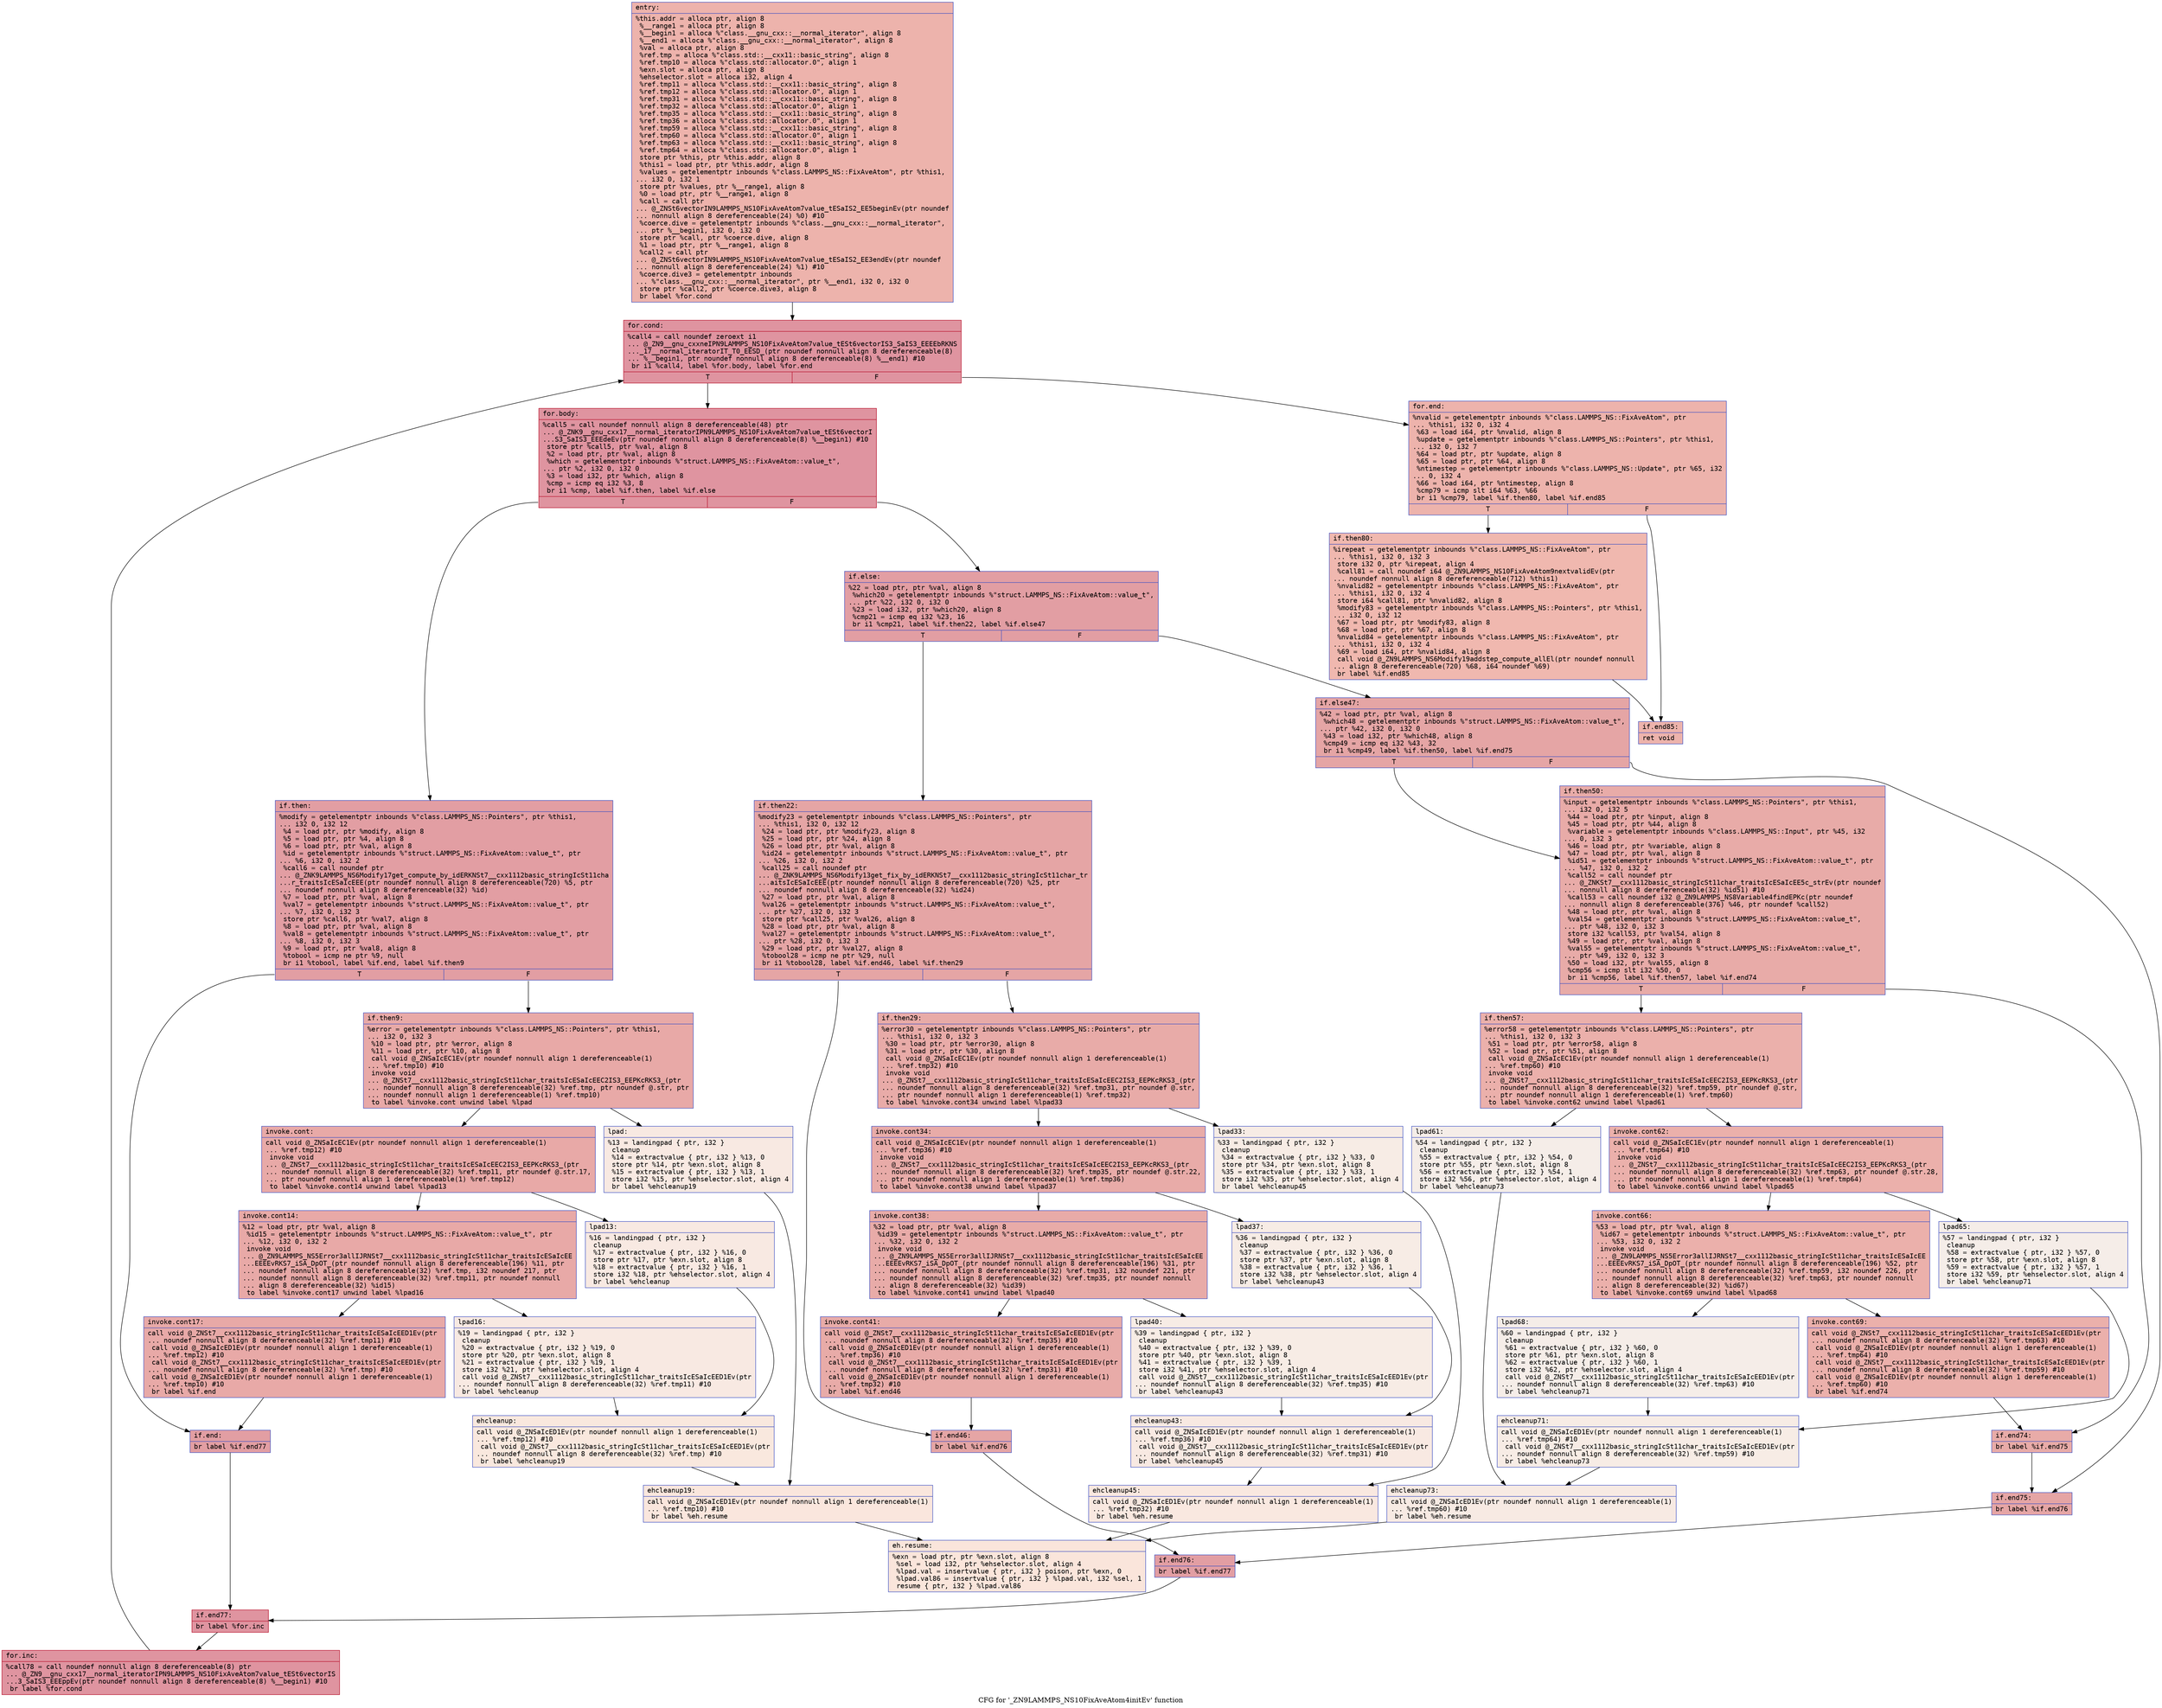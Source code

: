 digraph "CFG for '_ZN9LAMMPS_NS10FixAveAtom4initEv' function" {
	label="CFG for '_ZN9LAMMPS_NS10FixAveAtom4initEv' function";

	Node0x55d0866c9f00 [shape=record,color="#3d50c3ff", style=filled, fillcolor="#d6524470" fontname="Courier",label="{entry:\l|  %this.addr = alloca ptr, align 8\l  %__range1 = alloca ptr, align 8\l  %__begin1 = alloca %\"class.__gnu_cxx::__normal_iterator\", align 8\l  %__end1 = alloca %\"class.__gnu_cxx::__normal_iterator\", align 8\l  %val = alloca ptr, align 8\l  %ref.tmp = alloca %\"class.std::__cxx11::basic_string\", align 8\l  %ref.tmp10 = alloca %\"class.std::allocator.0\", align 1\l  %exn.slot = alloca ptr, align 8\l  %ehselector.slot = alloca i32, align 4\l  %ref.tmp11 = alloca %\"class.std::__cxx11::basic_string\", align 8\l  %ref.tmp12 = alloca %\"class.std::allocator.0\", align 1\l  %ref.tmp31 = alloca %\"class.std::__cxx11::basic_string\", align 8\l  %ref.tmp32 = alloca %\"class.std::allocator.0\", align 1\l  %ref.tmp35 = alloca %\"class.std::__cxx11::basic_string\", align 8\l  %ref.tmp36 = alloca %\"class.std::allocator.0\", align 1\l  %ref.tmp59 = alloca %\"class.std::__cxx11::basic_string\", align 8\l  %ref.tmp60 = alloca %\"class.std::allocator.0\", align 1\l  %ref.tmp63 = alloca %\"class.std::__cxx11::basic_string\", align 8\l  %ref.tmp64 = alloca %\"class.std::allocator.0\", align 1\l  store ptr %this, ptr %this.addr, align 8\l  %this1 = load ptr, ptr %this.addr, align 8\l  %values = getelementptr inbounds %\"class.LAMMPS_NS::FixAveAtom\", ptr %this1,\l... i32 0, i32 1\l  store ptr %values, ptr %__range1, align 8\l  %0 = load ptr, ptr %__range1, align 8\l  %call = call ptr\l... @_ZNSt6vectorIN9LAMMPS_NS10FixAveAtom7value_tESaIS2_EE5beginEv(ptr noundef\l... nonnull align 8 dereferenceable(24) %0) #10\l  %coerce.dive = getelementptr inbounds %\"class.__gnu_cxx::__normal_iterator\",\l... ptr %__begin1, i32 0, i32 0\l  store ptr %call, ptr %coerce.dive, align 8\l  %1 = load ptr, ptr %__range1, align 8\l  %call2 = call ptr\l... @_ZNSt6vectorIN9LAMMPS_NS10FixAveAtom7value_tESaIS2_EE3endEv(ptr noundef\l... nonnull align 8 dereferenceable(24) %1) #10\l  %coerce.dive3 = getelementptr inbounds\l... %\"class.__gnu_cxx::__normal_iterator\", ptr %__end1, i32 0, i32 0\l  store ptr %call2, ptr %coerce.dive3, align 8\l  br label %for.cond\l}"];
	Node0x55d0866c9f00 -> Node0x55d0866cb010[tooltip="entry -> for.cond\nProbability 100.00%" ];
	Node0x55d0866cb010 [shape=record,color="#b70d28ff", style=filled, fillcolor="#b70d2870" fontname="Courier",label="{for.cond:\l|  %call4 = call noundef zeroext i1\l... @_ZN9__gnu_cxxneIPN9LAMMPS_NS10FixAveAtom7value_tESt6vectorIS3_SaIS3_EEEEbRKNS\l..._17__normal_iteratorIT_T0_EESD_(ptr noundef nonnull align 8 dereferenceable(8)\l... %__begin1, ptr noundef nonnull align 8 dereferenceable(8) %__end1) #10\l  br i1 %call4, label %for.body, label %for.end\l|{<s0>T|<s1>F}}"];
	Node0x55d0866cb010:s0 -> Node0x55d0866cbb00[tooltip="for.cond -> for.body\nProbability 96.88%" ];
	Node0x55d0866cb010:s1 -> Node0x55d0866cbb80[tooltip="for.cond -> for.end\nProbability 3.12%" ];
	Node0x55d0866cbb00 [shape=record,color="#b70d28ff", style=filled, fillcolor="#b70d2870" fontname="Courier",label="{for.body:\l|  %call5 = call noundef nonnull align 8 dereferenceable(48) ptr\l... @_ZNK9__gnu_cxx17__normal_iteratorIPN9LAMMPS_NS10FixAveAtom7value_tESt6vectorI\l...S3_SaIS3_EEEdeEv(ptr noundef nonnull align 8 dereferenceable(8) %__begin1) #10\l  store ptr %call5, ptr %val, align 8\l  %2 = load ptr, ptr %val, align 8\l  %which = getelementptr inbounds %\"struct.LAMMPS_NS::FixAveAtom::value_t\",\l... ptr %2, i32 0, i32 0\l  %3 = load i32, ptr %which, align 8\l  %cmp = icmp eq i32 %3, 8\l  br i1 %cmp, label %if.then, label %if.else\l|{<s0>T|<s1>F}}"];
	Node0x55d0866cbb00:s0 -> Node0x55d0866cc0c0[tooltip="for.body -> if.then\nProbability 50.00%" ];
	Node0x55d0866cbb00:s1 -> Node0x55d0866cc130[tooltip="for.body -> if.else\nProbability 50.00%" ];
	Node0x55d0866cc0c0 [shape=record,color="#3d50c3ff", style=filled, fillcolor="#be242e70" fontname="Courier",label="{if.then:\l|  %modify = getelementptr inbounds %\"class.LAMMPS_NS::Pointers\", ptr %this1,\l... i32 0, i32 12\l  %4 = load ptr, ptr %modify, align 8\l  %5 = load ptr, ptr %4, align 8\l  %6 = load ptr, ptr %val, align 8\l  %id = getelementptr inbounds %\"struct.LAMMPS_NS::FixAveAtom::value_t\", ptr\l... %6, i32 0, i32 2\l  %call6 = call noundef ptr\l... @_ZNK9LAMMPS_NS6Modify17get_compute_by_idERKNSt7__cxx1112basic_stringIcSt11cha\l...r_traitsIcESaIcEEE(ptr noundef nonnull align 8 dereferenceable(720) %5, ptr\l... noundef nonnull align 8 dereferenceable(32) %id)\l  %7 = load ptr, ptr %val, align 8\l  %val7 = getelementptr inbounds %\"struct.LAMMPS_NS::FixAveAtom::value_t\", ptr\l... %7, i32 0, i32 3\l  store ptr %call6, ptr %val7, align 8\l  %8 = load ptr, ptr %val, align 8\l  %val8 = getelementptr inbounds %\"struct.LAMMPS_NS::FixAveAtom::value_t\", ptr\l... %8, i32 0, i32 3\l  %9 = load ptr, ptr %val8, align 8\l  %tobool = icmp ne ptr %9, null\l  br i1 %tobool, label %if.end, label %if.then9\l|{<s0>T|<s1>F}}"];
	Node0x55d0866cc0c0:s0 -> Node0x55d0866ccb50[tooltip="if.then -> if.end\nProbability 62.50%" ];
	Node0x55d0866cc0c0:s1 -> Node0x55d0866ccbc0[tooltip="if.then -> if.then9\nProbability 37.50%" ];
	Node0x55d0866ccbc0 [shape=record,color="#3d50c3ff", style=filled, fillcolor="#ca3b3770" fontname="Courier",label="{if.then9:\l|  %error = getelementptr inbounds %\"class.LAMMPS_NS::Pointers\", ptr %this1,\l... i32 0, i32 3\l  %10 = load ptr, ptr %error, align 8\l  %11 = load ptr, ptr %10, align 8\l  call void @_ZNSaIcEC1Ev(ptr noundef nonnull align 1 dereferenceable(1)\l... %ref.tmp10) #10\l  invoke void\l... @_ZNSt7__cxx1112basic_stringIcSt11char_traitsIcESaIcEEC2IS3_EEPKcRKS3_(ptr\l... noundef nonnull align 8 dereferenceable(32) %ref.tmp, ptr noundef @.str, ptr\l... noundef nonnull align 1 dereferenceable(1) %ref.tmp10)\l          to label %invoke.cont unwind label %lpad\l}"];
	Node0x55d0866ccbc0 -> Node0x55d0866cd050[tooltip="if.then9 -> invoke.cont\nProbability 100.00%" ];
	Node0x55d0866ccbc0 -> Node0x55d0866cd0d0[tooltip="if.then9 -> lpad\nProbability 0.00%" ];
	Node0x55d0866cd050 [shape=record,color="#3d50c3ff", style=filled, fillcolor="#ca3b3770" fontname="Courier",label="{invoke.cont:\l|  call void @_ZNSaIcEC1Ev(ptr noundef nonnull align 1 dereferenceable(1)\l... %ref.tmp12) #10\l  invoke void\l... @_ZNSt7__cxx1112basic_stringIcSt11char_traitsIcESaIcEEC2IS3_EEPKcRKS3_(ptr\l... noundef nonnull align 8 dereferenceable(32) %ref.tmp11, ptr noundef @.str.17,\l... ptr noundef nonnull align 1 dereferenceable(1) %ref.tmp12)\l          to label %invoke.cont14 unwind label %lpad13\l}"];
	Node0x55d0866cd050 -> Node0x55d0866cd3f0[tooltip="invoke.cont -> invoke.cont14\nProbability 100.00%" ];
	Node0x55d0866cd050 -> Node0x55d0866cd440[tooltip="invoke.cont -> lpad13\nProbability 0.00%" ];
	Node0x55d0866cd3f0 [shape=record,color="#3d50c3ff", style=filled, fillcolor="#ca3b3770" fontname="Courier",label="{invoke.cont14:\l|  %12 = load ptr, ptr %val, align 8\l  %id15 = getelementptr inbounds %\"struct.LAMMPS_NS::FixAveAtom::value_t\", ptr\l... %12, i32 0, i32 2\l  invoke void\l... @_ZN9LAMMPS_NS5Error3allIJRNSt7__cxx1112basic_stringIcSt11char_traitsIcESaIcEE\l...EEEEvRKS7_iSA_DpOT_(ptr noundef nonnull align 8 dereferenceable(196) %11, ptr\l... noundef nonnull align 8 dereferenceable(32) %ref.tmp, i32 noundef 217, ptr\l... noundef nonnull align 8 dereferenceable(32) %ref.tmp11, ptr noundef nonnull\l... align 8 dereferenceable(32) %id15)\l          to label %invoke.cont17 unwind label %lpad16\l}"];
	Node0x55d0866cd3f0 -> Node0x55d0866cd3a0[tooltip="invoke.cont14 -> invoke.cont17\nProbability 100.00%" ];
	Node0x55d0866cd3f0 -> Node0x55d0866cde00[tooltip="invoke.cont14 -> lpad16\nProbability 0.00%" ];
	Node0x55d0866cd3a0 [shape=record,color="#3d50c3ff", style=filled, fillcolor="#ca3b3770" fontname="Courier",label="{invoke.cont17:\l|  call void @_ZNSt7__cxx1112basic_stringIcSt11char_traitsIcESaIcEED1Ev(ptr\l... noundef nonnull align 8 dereferenceable(32) %ref.tmp11) #10\l  call void @_ZNSaIcED1Ev(ptr noundef nonnull align 1 dereferenceable(1)\l... %ref.tmp12) #10\l  call void @_ZNSt7__cxx1112basic_stringIcSt11char_traitsIcESaIcEED1Ev(ptr\l... noundef nonnull align 8 dereferenceable(32) %ref.tmp) #10\l  call void @_ZNSaIcED1Ev(ptr noundef nonnull align 1 dereferenceable(1)\l... %ref.tmp10) #10\l  br label %if.end\l}"];
	Node0x55d0866cd3a0 -> Node0x55d0866ccb50[tooltip="invoke.cont17 -> if.end\nProbability 100.00%" ];
	Node0x55d0866cd0d0 [shape=record,color="#3d50c3ff", style=filled, fillcolor="#efcebd70" fontname="Courier",label="{lpad:\l|  %13 = landingpad \{ ptr, i32 \}\l          cleanup\l  %14 = extractvalue \{ ptr, i32 \} %13, 0\l  store ptr %14, ptr %exn.slot, align 8\l  %15 = extractvalue \{ ptr, i32 \} %13, 1\l  store i32 %15, ptr %ehselector.slot, align 4\l  br label %ehcleanup19\l}"];
	Node0x55d0866cd0d0 -> Node0x55d0866ce750[tooltip="lpad -> ehcleanup19\nProbability 100.00%" ];
	Node0x55d0866cd440 [shape=record,color="#3d50c3ff", style=filled, fillcolor="#efcebd70" fontname="Courier",label="{lpad13:\l|  %16 = landingpad \{ ptr, i32 \}\l          cleanup\l  %17 = extractvalue \{ ptr, i32 \} %16, 0\l  store ptr %17, ptr %exn.slot, align 8\l  %18 = extractvalue \{ ptr, i32 \} %16, 1\l  store i32 %18, ptr %ehselector.slot, align 4\l  br label %ehcleanup\l}"];
	Node0x55d0866cd440 -> Node0x55d0866cea50[tooltip="lpad13 -> ehcleanup\nProbability 100.00%" ];
	Node0x55d0866cde00 [shape=record,color="#3d50c3ff", style=filled, fillcolor="#efcebd70" fontname="Courier",label="{lpad16:\l|  %19 = landingpad \{ ptr, i32 \}\l          cleanup\l  %20 = extractvalue \{ ptr, i32 \} %19, 0\l  store ptr %20, ptr %exn.slot, align 8\l  %21 = extractvalue \{ ptr, i32 \} %19, 1\l  store i32 %21, ptr %ehselector.slot, align 4\l  call void @_ZNSt7__cxx1112basic_stringIcSt11char_traitsIcESaIcEED1Ev(ptr\l... noundef nonnull align 8 dereferenceable(32) %ref.tmp11) #10\l  br label %ehcleanup\l}"];
	Node0x55d0866cde00 -> Node0x55d0866cea50[tooltip="lpad16 -> ehcleanup\nProbability 100.00%" ];
	Node0x55d0866cea50 [shape=record,color="#3d50c3ff", style=filled, fillcolor="#f2cab570" fontname="Courier",label="{ehcleanup:\l|  call void @_ZNSaIcED1Ev(ptr noundef nonnull align 1 dereferenceable(1)\l... %ref.tmp12) #10\l  call void @_ZNSt7__cxx1112basic_stringIcSt11char_traitsIcESaIcEED1Ev(ptr\l... noundef nonnull align 8 dereferenceable(32) %ref.tmp) #10\l  br label %ehcleanup19\l}"];
	Node0x55d0866cea50 -> Node0x55d0866ce750[tooltip="ehcleanup -> ehcleanup19\nProbability 100.00%" ];
	Node0x55d0866ce750 [shape=record,color="#3d50c3ff", style=filled, fillcolor="#f3c7b170" fontname="Courier",label="{ehcleanup19:\l|  call void @_ZNSaIcED1Ev(ptr noundef nonnull align 1 dereferenceable(1)\l... %ref.tmp10) #10\l  br label %eh.resume\l}"];
	Node0x55d0866ce750 -> Node0x55d0866cf360[tooltip="ehcleanup19 -> eh.resume\nProbability 100.00%" ];
	Node0x55d0866ccb50 [shape=record,color="#3d50c3ff", style=filled, fillcolor="#be242e70" fontname="Courier",label="{if.end:\l|  br label %if.end77\l}"];
	Node0x55d0866ccb50 -> Node0x55d0866cf420[tooltip="if.end -> if.end77\nProbability 100.00%" ];
	Node0x55d0866cc130 [shape=record,color="#3d50c3ff", style=filled, fillcolor="#be242e70" fontname="Courier",label="{if.else:\l|  %22 = load ptr, ptr %val, align 8\l  %which20 = getelementptr inbounds %\"struct.LAMMPS_NS::FixAveAtom::value_t\",\l... ptr %22, i32 0, i32 0\l  %23 = load i32, ptr %which20, align 8\l  %cmp21 = icmp eq i32 %23, 16\l  br i1 %cmp21, label %if.then22, label %if.else47\l|{<s0>T|<s1>F}}"];
	Node0x55d0866cc130:s0 -> Node0x55d0866cf780[tooltip="if.else -> if.then22\nProbability 50.00%" ];
	Node0x55d0866cc130:s1 -> Node0x55d0866cf800[tooltip="if.else -> if.else47\nProbability 50.00%" ];
	Node0x55d0866cf780 [shape=record,color="#3d50c3ff", style=filled, fillcolor="#c5333470" fontname="Courier",label="{if.then22:\l|  %modify23 = getelementptr inbounds %\"class.LAMMPS_NS::Pointers\", ptr\l... %this1, i32 0, i32 12\l  %24 = load ptr, ptr %modify23, align 8\l  %25 = load ptr, ptr %24, align 8\l  %26 = load ptr, ptr %val, align 8\l  %id24 = getelementptr inbounds %\"struct.LAMMPS_NS::FixAveAtom::value_t\", ptr\l... %26, i32 0, i32 2\l  %call25 = call noundef ptr\l... @_ZNK9LAMMPS_NS6Modify13get_fix_by_idERKNSt7__cxx1112basic_stringIcSt11char_tr\l...aitsIcESaIcEEE(ptr noundef nonnull align 8 dereferenceable(720) %25, ptr\l... noundef nonnull align 8 dereferenceable(32) %id24)\l  %27 = load ptr, ptr %val, align 8\l  %val26 = getelementptr inbounds %\"struct.LAMMPS_NS::FixAveAtom::value_t\",\l... ptr %27, i32 0, i32 3\l  store ptr %call25, ptr %val26, align 8\l  %28 = load ptr, ptr %val, align 8\l  %val27 = getelementptr inbounds %\"struct.LAMMPS_NS::FixAveAtom::value_t\",\l... ptr %28, i32 0, i32 3\l  %29 = load ptr, ptr %val27, align 8\l  %tobool28 = icmp ne ptr %29, null\l  br i1 %tobool28, label %if.end46, label %if.then29\l|{<s0>T|<s1>F}}"];
	Node0x55d0866cf780:s0 -> Node0x55d0866d0330[tooltip="if.then22 -> if.end46\nProbability 62.50%" ];
	Node0x55d0866cf780:s1 -> Node0x55d0866d03b0[tooltip="if.then22 -> if.then29\nProbability 37.50%" ];
	Node0x55d0866d03b0 [shape=record,color="#3d50c3ff", style=filled, fillcolor="#cc403a70" fontname="Courier",label="{if.then29:\l|  %error30 = getelementptr inbounds %\"class.LAMMPS_NS::Pointers\", ptr\l... %this1, i32 0, i32 3\l  %30 = load ptr, ptr %error30, align 8\l  %31 = load ptr, ptr %30, align 8\l  call void @_ZNSaIcEC1Ev(ptr noundef nonnull align 1 dereferenceable(1)\l... %ref.tmp32) #10\l  invoke void\l... @_ZNSt7__cxx1112basic_stringIcSt11char_traitsIcESaIcEEC2IS3_EEPKcRKS3_(ptr\l... noundef nonnull align 8 dereferenceable(32) %ref.tmp31, ptr noundef @.str,\l... ptr noundef nonnull align 1 dereferenceable(1) %ref.tmp32)\l          to label %invoke.cont34 unwind label %lpad33\l}"];
	Node0x55d0866d03b0 -> Node0x55d0866d08a0[tooltip="if.then29 -> invoke.cont34\nProbability 100.00%" ];
	Node0x55d0866d03b0 -> Node0x55d0866d0920[tooltip="if.then29 -> lpad33\nProbability 0.00%" ];
	Node0x55d0866d08a0 [shape=record,color="#3d50c3ff", style=filled, fillcolor="#cc403a70" fontname="Courier",label="{invoke.cont34:\l|  call void @_ZNSaIcEC1Ev(ptr noundef nonnull align 1 dereferenceable(1)\l... %ref.tmp36) #10\l  invoke void\l... @_ZNSt7__cxx1112basic_stringIcSt11char_traitsIcESaIcEEC2IS3_EEPKcRKS3_(ptr\l... noundef nonnull align 8 dereferenceable(32) %ref.tmp35, ptr noundef @.str.22,\l... ptr noundef nonnull align 1 dereferenceable(1) %ref.tmp36)\l          to label %invoke.cont38 unwind label %lpad37\l}"];
	Node0x55d0866d08a0 -> Node0x55d0866d0ca0[tooltip="invoke.cont34 -> invoke.cont38\nProbability 100.00%" ];
	Node0x55d0866d08a0 -> Node0x55d0866d0cf0[tooltip="invoke.cont34 -> lpad37\nProbability 0.00%" ];
	Node0x55d0866d0ca0 [shape=record,color="#3d50c3ff", style=filled, fillcolor="#cc403a70" fontname="Courier",label="{invoke.cont38:\l|  %32 = load ptr, ptr %val, align 8\l  %id39 = getelementptr inbounds %\"struct.LAMMPS_NS::FixAveAtom::value_t\", ptr\l... %32, i32 0, i32 2\l  invoke void\l... @_ZN9LAMMPS_NS5Error3allIJRNSt7__cxx1112basic_stringIcSt11char_traitsIcESaIcEE\l...EEEEvRKS7_iSA_DpOT_(ptr noundef nonnull align 8 dereferenceable(196) %31, ptr\l... noundef nonnull align 8 dereferenceable(32) %ref.tmp31, i32 noundef 221, ptr\l... noundef nonnull align 8 dereferenceable(32) %ref.tmp35, ptr noundef nonnull\l... align 8 dereferenceable(32) %id39)\l          to label %invoke.cont41 unwind label %lpad40\l}"];
	Node0x55d0866d0ca0 -> Node0x55d0866d0c50[tooltip="invoke.cont38 -> invoke.cont41\nProbability 100.00%" ];
	Node0x55d0866d0ca0 -> Node0x55d0866d10f0[tooltip="invoke.cont38 -> lpad40\nProbability 0.00%" ];
	Node0x55d0866d0c50 [shape=record,color="#3d50c3ff", style=filled, fillcolor="#cc403a70" fontname="Courier",label="{invoke.cont41:\l|  call void @_ZNSt7__cxx1112basic_stringIcSt11char_traitsIcESaIcEED1Ev(ptr\l... noundef nonnull align 8 dereferenceable(32) %ref.tmp35) #10\l  call void @_ZNSaIcED1Ev(ptr noundef nonnull align 1 dereferenceable(1)\l... %ref.tmp36) #10\l  call void @_ZNSt7__cxx1112basic_stringIcSt11char_traitsIcESaIcEED1Ev(ptr\l... noundef nonnull align 8 dereferenceable(32) %ref.tmp31) #10\l  call void @_ZNSaIcED1Ev(ptr noundef nonnull align 1 dereferenceable(1)\l... %ref.tmp32) #10\l  br label %if.end46\l}"];
	Node0x55d0866d0c50 -> Node0x55d0866d0330[tooltip="invoke.cont41 -> if.end46\nProbability 100.00%" ];
	Node0x55d0866d0920 [shape=record,color="#3d50c3ff", style=filled, fillcolor="#ecd3c570" fontname="Courier",label="{lpad33:\l|  %33 = landingpad \{ ptr, i32 \}\l          cleanup\l  %34 = extractvalue \{ ptr, i32 \} %33, 0\l  store ptr %34, ptr %exn.slot, align 8\l  %35 = extractvalue \{ ptr, i32 \} %33, 1\l  store i32 %35, ptr %ehselector.slot, align 4\l  br label %ehcleanup45\l}"];
	Node0x55d0866d0920 -> Node0x55d0866d1a40[tooltip="lpad33 -> ehcleanup45\nProbability 100.00%" ];
	Node0x55d0866d0cf0 [shape=record,color="#3d50c3ff", style=filled, fillcolor="#ecd3c570" fontname="Courier",label="{lpad37:\l|  %36 = landingpad \{ ptr, i32 \}\l          cleanup\l  %37 = extractvalue \{ ptr, i32 \} %36, 0\l  store ptr %37, ptr %exn.slot, align 8\l  %38 = extractvalue \{ ptr, i32 \} %36, 1\l  store i32 %38, ptr %ehselector.slot, align 4\l  br label %ehcleanup43\l}"];
	Node0x55d0866d0cf0 -> Node0x55d0866d1d40[tooltip="lpad37 -> ehcleanup43\nProbability 100.00%" ];
	Node0x55d0866d10f0 [shape=record,color="#3d50c3ff", style=filled, fillcolor="#ecd3c570" fontname="Courier",label="{lpad40:\l|  %39 = landingpad \{ ptr, i32 \}\l          cleanup\l  %40 = extractvalue \{ ptr, i32 \} %39, 0\l  store ptr %40, ptr %exn.slot, align 8\l  %41 = extractvalue \{ ptr, i32 \} %39, 1\l  store i32 %41, ptr %ehselector.slot, align 4\l  call void @_ZNSt7__cxx1112basic_stringIcSt11char_traitsIcESaIcEED1Ev(ptr\l... noundef nonnull align 8 dereferenceable(32) %ref.tmp35) #10\l  br label %ehcleanup43\l}"];
	Node0x55d0866d10f0 -> Node0x55d0866d1d40[tooltip="lpad40 -> ehcleanup43\nProbability 100.00%" ];
	Node0x55d0866d1d40 [shape=record,color="#3d50c3ff", style=filled, fillcolor="#efcebd70" fontname="Courier",label="{ehcleanup43:\l|  call void @_ZNSaIcED1Ev(ptr noundef nonnull align 1 dereferenceable(1)\l... %ref.tmp36) #10\l  call void @_ZNSt7__cxx1112basic_stringIcSt11char_traitsIcESaIcEED1Ev(ptr\l... noundef nonnull align 8 dereferenceable(32) %ref.tmp31) #10\l  br label %ehcleanup45\l}"];
	Node0x55d0866d1d40 -> Node0x55d0866d1a40[tooltip="ehcleanup43 -> ehcleanup45\nProbability 100.00%" ];
	Node0x55d0866d1a40 [shape=record,color="#3d50c3ff", style=filled, fillcolor="#f1ccb870" fontname="Courier",label="{ehcleanup45:\l|  call void @_ZNSaIcED1Ev(ptr noundef nonnull align 1 dereferenceable(1)\l... %ref.tmp32) #10\l  br label %eh.resume\l}"];
	Node0x55d0866d1a40 -> Node0x55d0866cf360[tooltip="ehcleanup45 -> eh.resume\nProbability 100.00%" ];
	Node0x55d0866d0330 [shape=record,color="#3d50c3ff", style=filled, fillcolor="#c5333470" fontname="Courier",label="{if.end46:\l|  br label %if.end76\l}"];
	Node0x55d0866d0330 -> Node0x55d0866d26c0[tooltip="if.end46 -> if.end76\nProbability 100.00%" ];
	Node0x55d0866cf800 [shape=record,color="#3d50c3ff", style=filled, fillcolor="#c5333470" fontname="Courier",label="{if.else47:\l|  %42 = load ptr, ptr %val, align 8\l  %which48 = getelementptr inbounds %\"struct.LAMMPS_NS::FixAveAtom::value_t\",\l... ptr %42, i32 0, i32 0\l  %43 = load i32, ptr %which48, align 8\l  %cmp49 = icmp eq i32 %43, 32\l  br i1 %cmp49, label %if.then50, label %if.end75\l|{<s0>T|<s1>F}}"];
	Node0x55d0866cf800:s0 -> Node0x55d0866d29f0[tooltip="if.else47 -> if.then50\nProbability 50.00%" ];
	Node0x55d0866cf800:s1 -> Node0x55d0866d2a70[tooltip="if.else47 -> if.end75\nProbability 50.00%" ];
	Node0x55d0866d29f0 [shape=record,color="#3d50c3ff", style=filled, fillcolor="#cc403a70" fontname="Courier",label="{if.then50:\l|  %input = getelementptr inbounds %\"class.LAMMPS_NS::Pointers\", ptr %this1,\l... i32 0, i32 5\l  %44 = load ptr, ptr %input, align 8\l  %45 = load ptr, ptr %44, align 8\l  %variable = getelementptr inbounds %\"class.LAMMPS_NS::Input\", ptr %45, i32\l... 0, i32 3\l  %46 = load ptr, ptr %variable, align 8\l  %47 = load ptr, ptr %val, align 8\l  %id51 = getelementptr inbounds %\"struct.LAMMPS_NS::FixAveAtom::value_t\", ptr\l... %47, i32 0, i32 2\l  %call52 = call noundef ptr\l... @_ZNKSt7__cxx1112basic_stringIcSt11char_traitsIcESaIcEE5c_strEv(ptr noundef\l... nonnull align 8 dereferenceable(32) %id51) #10\l  %call53 = call noundef i32 @_ZN9LAMMPS_NS8Variable4findEPKc(ptr noundef\l... nonnull align 8 dereferenceable(376) %46, ptr noundef %call52)\l  %48 = load ptr, ptr %val, align 8\l  %val54 = getelementptr inbounds %\"struct.LAMMPS_NS::FixAveAtom::value_t\",\l... ptr %48, i32 0, i32 3\l  store i32 %call53, ptr %val54, align 8\l  %49 = load ptr, ptr %val, align 8\l  %val55 = getelementptr inbounds %\"struct.LAMMPS_NS::FixAveAtom::value_t\",\l... ptr %49, i32 0, i32 3\l  %50 = load i32, ptr %val55, align 8\l  %cmp56 = icmp slt i32 %50, 0\l  br i1 %cmp56, label %if.then57, label %if.end74\l|{<s0>T|<s1>F}}"];
	Node0x55d0866d29f0:s0 -> Node0x55d0866d3fb0[tooltip="if.then50 -> if.then57\nProbability 37.50%" ];
	Node0x55d0866d29f0:s1 -> Node0x55d0866d4000[tooltip="if.then50 -> if.end74\nProbability 62.50%" ];
	Node0x55d0866d3fb0 [shape=record,color="#3d50c3ff", style=filled, fillcolor="#d24b4070" fontname="Courier",label="{if.then57:\l|  %error58 = getelementptr inbounds %\"class.LAMMPS_NS::Pointers\", ptr\l... %this1, i32 0, i32 3\l  %51 = load ptr, ptr %error58, align 8\l  %52 = load ptr, ptr %51, align 8\l  call void @_ZNSaIcEC1Ev(ptr noundef nonnull align 1 dereferenceable(1)\l... %ref.tmp60) #10\l  invoke void\l... @_ZNSt7__cxx1112basic_stringIcSt11char_traitsIcESaIcEEC2IS3_EEPKcRKS3_(ptr\l... noundef nonnull align 8 dereferenceable(32) %ref.tmp59, ptr noundef @.str,\l... ptr noundef nonnull align 1 dereferenceable(1) %ref.tmp60)\l          to label %invoke.cont62 unwind label %lpad61\l}"];
	Node0x55d0866d3fb0 -> Node0x55d0866d4460[tooltip="if.then57 -> invoke.cont62\nProbability 100.00%" ];
	Node0x55d0866d3fb0 -> Node0x55d0866d44e0[tooltip="if.then57 -> lpad61\nProbability 0.00%" ];
	Node0x55d0866d4460 [shape=record,color="#3d50c3ff", style=filled, fillcolor="#d24b4070" fontname="Courier",label="{invoke.cont62:\l|  call void @_ZNSaIcEC1Ev(ptr noundef nonnull align 1 dereferenceable(1)\l... %ref.tmp64) #10\l  invoke void\l... @_ZNSt7__cxx1112basic_stringIcSt11char_traitsIcESaIcEEC2IS3_EEPKcRKS3_(ptr\l... noundef nonnull align 8 dereferenceable(32) %ref.tmp63, ptr noundef @.str.28,\l... ptr noundef nonnull align 1 dereferenceable(1) %ref.tmp64)\l          to label %invoke.cont66 unwind label %lpad65\l}"];
	Node0x55d0866d4460 -> Node0x55d0866d4860[tooltip="invoke.cont62 -> invoke.cont66\nProbability 100.00%" ];
	Node0x55d0866d4460 -> Node0x55d0866cd490[tooltip="invoke.cont62 -> lpad65\nProbability 0.00%" ];
	Node0x55d0866d4860 [shape=record,color="#3d50c3ff", style=filled, fillcolor="#d24b4070" fontname="Courier",label="{invoke.cont66:\l|  %53 = load ptr, ptr %val, align 8\l  %id67 = getelementptr inbounds %\"struct.LAMMPS_NS::FixAveAtom::value_t\", ptr\l... %53, i32 0, i32 2\l  invoke void\l... @_ZN9LAMMPS_NS5Error3allIJRNSt7__cxx1112basic_stringIcSt11char_traitsIcESaIcEE\l...EEEEvRKS7_iSA_DpOT_(ptr noundef nonnull align 8 dereferenceable(196) %52, ptr\l... noundef nonnull align 8 dereferenceable(32) %ref.tmp59, i32 noundef 226, ptr\l... noundef nonnull align 8 dereferenceable(32) %ref.tmp63, ptr noundef nonnull\l... align 8 dereferenceable(32) %id67)\l          to label %invoke.cont69 unwind label %lpad68\l}"];
	Node0x55d0866d4860 -> Node0x55d0866d4810[tooltip="invoke.cont66 -> invoke.cont69\nProbability 100.00%" ];
	Node0x55d0866d4860 -> Node0x55d0866cd900[tooltip="invoke.cont66 -> lpad68\nProbability 0.00%" ];
	Node0x55d0866d4810 [shape=record,color="#3d50c3ff", style=filled, fillcolor="#d24b4070" fontname="Courier",label="{invoke.cont69:\l|  call void @_ZNSt7__cxx1112basic_stringIcSt11char_traitsIcESaIcEED1Ev(ptr\l... noundef nonnull align 8 dereferenceable(32) %ref.tmp63) #10\l  call void @_ZNSaIcED1Ev(ptr noundef nonnull align 1 dereferenceable(1)\l... %ref.tmp64) #10\l  call void @_ZNSt7__cxx1112basic_stringIcSt11char_traitsIcESaIcEED1Ev(ptr\l... noundef nonnull align 8 dereferenceable(32) %ref.tmp59) #10\l  call void @_ZNSaIcED1Ev(ptr noundef nonnull align 1 dereferenceable(1)\l... %ref.tmp60) #10\l  br label %if.end74\l}"];
	Node0x55d0866d4810 -> Node0x55d0866d4000[tooltip="invoke.cont69 -> if.end74\nProbability 100.00%" ];
	Node0x55d0866d44e0 [shape=record,color="#3d50c3ff", style=filled, fillcolor="#e8d6cc70" fontname="Courier",label="{lpad61:\l|  %54 = landingpad \{ ptr, i32 \}\l          cleanup\l  %55 = extractvalue \{ ptr, i32 \} %54, 0\l  store ptr %55, ptr %exn.slot, align 8\l  %56 = extractvalue \{ ptr, i32 \} %54, 1\l  store i32 %56, ptr %ehselector.slot, align 4\l  br label %ehcleanup73\l}"];
	Node0x55d0866d44e0 -> Node0x55d0866d5ce0[tooltip="lpad61 -> ehcleanup73\nProbability 100.00%" ];
	Node0x55d0866cd490 [shape=record,color="#3d50c3ff", style=filled, fillcolor="#e8d6cc70" fontname="Courier",label="{lpad65:\l|  %57 = landingpad \{ ptr, i32 \}\l          cleanup\l  %58 = extractvalue \{ ptr, i32 \} %57, 0\l  store ptr %58, ptr %exn.slot, align 8\l  %59 = extractvalue \{ ptr, i32 \} %57, 1\l  store i32 %59, ptr %ehselector.slot, align 4\l  br label %ehcleanup71\l}"];
	Node0x55d0866cd490 -> Node0x55d0866d5fe0[tooltip="lpad65 -> ehcleanup71\nProbability 100.00%" ];
	Node0x55d0866cd900 [shape=record,color="#3d50c3ff", style=filled, fillcolor="#e8d6cc70" fontname="Courier",label="{lpad68:\l|  %60 = landingpad \{ ptr, i32 \}\l          cleanup\l  %61 = extractvalue \{ ptr, i32 \} %60, 0\l  store ptr %61, ptr %exn.slot, align 8\l  %62 = extractvalue \{ ptr, i32 \} %60, 1\l  store i32 %62, ptr %ehselector.slot, align 4\l  call void @_ZNSt7__cxx1112basic_stringIcSt11char_traitsIcESaIcEED1Ev(ptr\l... noundef nonnull align 8 dereferenceable(32) %ref.tmp63) #10\l  br label %ehcleanup71\l}"];
	Node0x55d0866cd900 -> Node0x55d0866d5fe0[tooltip="lpad68 -> ehcleanup71\nProbability 100.00%" ];
	Node0x55d0866d5fe0 [shape=record,color="#3d50c3ff", style=filled, fillcolor="#ecd3c570" fontname="Courier",label="{ehcleanup71:\l|  call void @_ZNSaIcED1Ev(ptr noundef nonnull align 1 dereferenceable(1)\l... %ref.tmp64) #10\l  call void @_ZNSt7__cxx1112basic_stringIcSt11char_traitsIcESaIcEED1Ev(ptr\l... noundef nonnull align 8 dereferenceable(32) %ref.tmp59) #10\l  br label %ehcleanup73\l}"];
	Node0x55d0866d5fe0 -> Node0x55d0866d5ce0[tooltip="ehcleanup71 -> ehcleanup73\nProbability 100.00%" ];
	Node0x55d0866d5ce0 [shape=record,color="#3d50c3ff", style=filled, fillcolor="#eed0c070" fontname="Courier",label="{ehcleanup73:\l|  call void @_ZNSaIcED1Ev(ptr noundef nonnull align 1 dereferenceable(1)\l... %ref.tmp60) #10\l  br label %eh.resume\l}"];
	Node0x55d0866d5ce0 -> Node0x55d0866cf360[tooltip="ehcleanup73 -> eh.resume\nProbability 100.00%" ];
	Node0x55d0866d4000 [shape=record,color="#3d50c3ff", style=filled, fillcolor="#cc403a70" fontname="Courier",label="{if.end74:\l|  br label %if.end75\l}"];
	Node0x55d0866d4000 -> Node0x55d0866d2a70[tooltip="if.end74 -> if.end75\nProbability 100.00%" ];
	Node0x55d0866d2a70 [shape=record,color="#3d50c3ff", style=filled, fillcolor="#c5333470" fontname="Courier",label="{if.end75:\l|  br label %if.end76\l}"];
	Node0x55d0866d2a70 -> Node0x55d0866d26c0[tooltip="if.end75 -> if.end76\nProbability 100.00%" ];
	Node0x55d0866d26c0 [shape=record,color="#3d50c3ff", style=filled, fillcolor="#be242e70" fontname="Courier",label="{if.end76:\l|  br label %if.end77\l}"];
	Node0x55d0866d26c0 -> Node0x55d0866cf420[tooltip="if.end76 -> if.end77\nProbability 100.00%" ];
	Node0x55d0866cf420 [shape=record,color="#b70d28ff", style=filled, fillcolor="#b70d2870" fontname="Courier",label="{if.end77:\l|  br label %for.inc\l}"];
	Node0x55d0866cf420 -> Node0x55d0866d6ab0[tooltip="if.end77 -> for.inc\nProbability 100.00%" ];
	Node0x55d0866d6ab0 [shape=record,color="#b70d28ff", style=filled, fillcolor="#b70d2870" fontname="Courier",label="{for.inc:\l|  %call78 = call noundef nonnull align 8 dereferenceable(8) ptr\l... @_ZN9__gnu_cxx17__normal_iteratorIPN9LAMMPS_NS10FixAveAtom7value_tESt6vectorIS\l...3_SaIS3_EEEppEv(ptr noundef nonnull align 8 dereferenceable(8) %__begin1) #10\l  br label %for.cond\l}"];
	Node0x55d0866d6ab0 -> Node0x55d0866cb010[tooltip="for.inc -> for.cond\nProbability 100.00%" ];
	Node0x55d0866cbb80 [shape=record,color="#3d50c3ff", style=filled, fillcolor="#d6524470" fontname="Courier",label="{for.end:\l|  %nvalid = getelementptr inbounds %\"class.LAMMPS_NS::FixAveAtom\", ptr\l... %this1, i32 0, i32 4\l  %63 = load i64, ptr %nvalid, align 8\l  %update = getelementptr inbounds %\"class.LAMMPS_NS::Pointers\", ptr %this1,\l... i32 0, i32 7\l  %64 = load ptr, ptr %update, align 8\l  %65 = load ptr, ptr %64, align 8\l  %ntimestep = getelementptr inbounds %\"class.LAMMPS_NS::Update\", ptr %65, i32\l... 0, i32 4\l  %66 = load i64, ptr %ntimestep, align 8\l  %cmp79 = icmp slt i64 %63, %66\l  br i1 %cmp79, label %if.then80, label %if.end85\l|{<s0>T|<s1>F}}"];
	Node0x55d0866cbb80:s0 -> Node0x55d0866d72b0[tooltip="for.end -> if.then80\nProbability 50.00%" ];
	Node0x55d0866cbb80:s1 -> Node0x55d0866d7330[tooltip="for.end -> if.end85\nProbability 50.00%" ];
	Node0x55d0866d72b0 [shape=record,color="#3d50c3ff", style=filled, fillcolor="#dc5d4a70" fontname="Courier",label="{if.then80:\l|  %irepeat = getelementptr inbounds %\"class.LAMMPS_NS::FixAveAtom\", ptr\l... %this1, i32 0, i32 3\l  store i32 0, ptr %irepeat, align 4\l  %call81 = call noundef i64 @_ZN9LAMMPS_NS10FixAveAtom9nextvalidEv(ptr\l... noundef nonnull align 8 dereferenceable(712) %this1)\l  %nvalid82 = getelementptr inbounds %\"class.LAMMPS_NS::FixAveAtom\", ptr\l... %this1, i32 0, i32 4\l  store i64 %call81, ptr %nvalid82, align 8\l  %modify83 = getelementptr inbounds %\"class.LAMMPS_NS::Pointers\", ptr %this1,\l... i32 0, i32 12\l  %67 = load ptr, ptr %modify83, align 8\l  %68 = load ptr, ptr %67, align 8\l  %nvalid84 = getelementptr inbounds %\"class.LAMMPS_NS::FixAveAtom\", ptr\l... %this1, i32 0, i32 4\l  %69 = load i64, ptr %nvalid84, align 8\l  call void @_ZN9LAMMPS_NS6Modify19addstep_compute_allEl(ptr noundef nonnull\l... align 8 dereferenceable(720) %68, i64 noundef %69)\l  br label %if.end85\l}"];
	Node0x55d0866d72b0 -> Node0x55d0866d7330[tooltip="if.then80 -> if.end85\nProbability 100.00%" ];
	Node0x55d0866d7330 [shape=record,color="#3d50c3ff", style=filled, fillcolor="#d6524470" fontname="Courier",label="{if.end85:\l|  ret void\l}"];
	Node0x55d0866cf360 [shape=record,color="#3d50c3ff", style=filled, fillcolor="#f4c5ad70" fontname="Courier",label="{eh.resume:\l|  %exn = load ptr, ptr %exn.slot, align 8\l  %sel = load i32, ptr %ehselector.slot, align 4\l  %lpad.val = insertvalue \{ ptr, i32 \} poison, ptr %exn, 0\l  %lpad.val86 = insertvalue \{ ptr, i32 \} %lpad.val, i32 %sel, 1\l  resume \{ ptr, i32 \} %lpad.val86\l}"];
}
